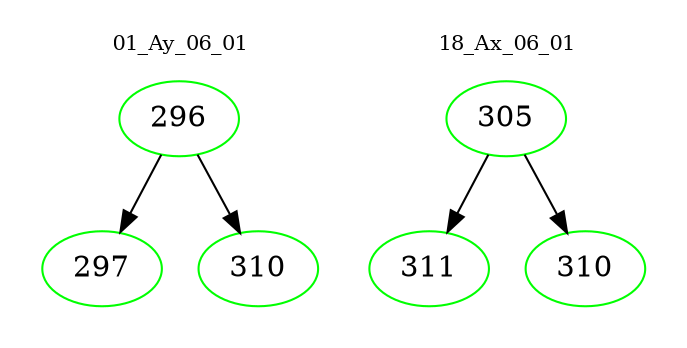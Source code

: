 digraph{
subgraph cluster_0 {
color = white
label = "01_Ay_06_01";
fontsize=10;
T0_296 [label="296", color="green"]
T0_296 -> T0_297 [color="black"]
T0_297 [label="297", color="green"]
T0_296 -> T0_310 [color="black"]
T0_310 [label="310", color="green"]
}
subgraph cluster_1 {
color = white
label = "18_Ax_06_01";
fontsize=10;
T1_305 [label="305", color="green"]
T1_305 -> T1_311 [color="black"]
T1_311 [label="311", color="green"]
T1_305 -> T1_310 [color="black"]
T1_310 [label="310", color="green"]
}
}
